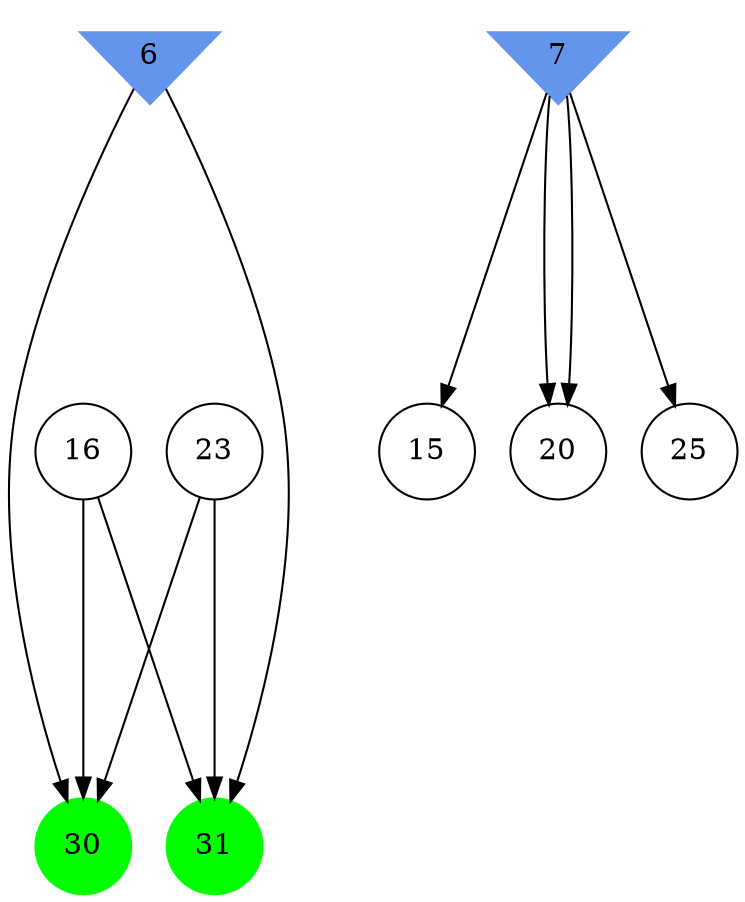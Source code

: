 digraph brain {
	ranksep=2.0;
	6 [shape=invtriangle,style=filled,color=cornflowerblue];
	7 [shape=invtriangle,style=filled,color=cornflowerblue];
	15 [shape=circle,color=black];
	16 [shape=circle,color=black];
	20 [shape=circle,color=black];
	23 [shape=circle,color=black];
	25 [shape=circle,color=black];
	30 [shape=circle,style=filled,color=green];
	31 [shape=circle,style=filled,color=green];
	7	->	20;
	7	->	25;
	7	->	15;
	7	->	20;
	6	->	31;
	6	->	30;
	16	->	31;
	16	->	30;
	23	->	31;
	23	->	30;
	{ rank=same; 6; 7; }
	{ rank=same; 15; 16; 20; 23; 25; }
	{ rank=same; 30; 31; }
}
